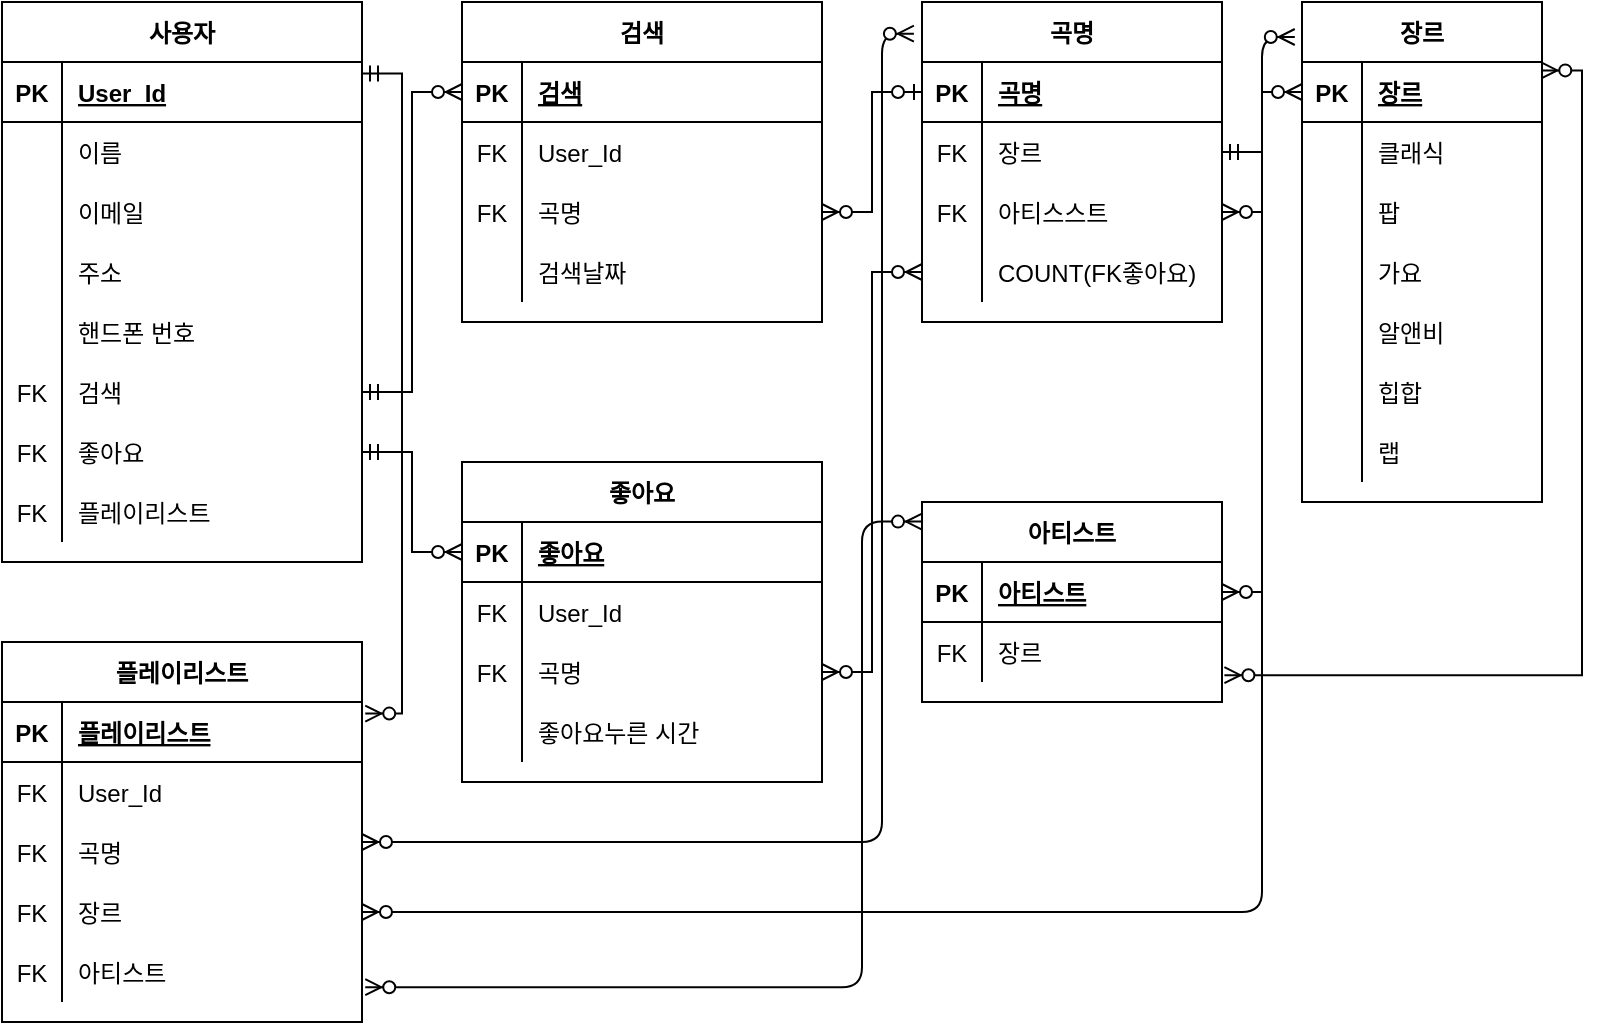 <mxfile version="20.2.6" type="device"><diagram id="R2lEEEUBdFMjLlhIrx00" name="Page-1"><mxGraphModel dx="1038" dy="539" grid="1" gridSize="10" guides="1" tooltips="1" connect="1" arrows="1" fold="1" page="1" pageScale="1" pageWidth="850" pageHeight="1100" math="0" shadow="0" extFonts="Permanent Marker^https://fonts.googleapis.com/css?family=Permanent+Marker"><root><mxCell id="0"/><mxCell id="1" parent="0"/><mxCell id="ErnVY5ElL0cFl8SHglEx-1" value="사용자" style="shape=table;startSize=30;container=1;collapsible=1;childLayout=tableLayout;fixedRows=1;rowLines=0;fontStyle=1;align=center;resizeLast=1;" vertex="1" parent="1"><mxGeometry x="30" y="40" width="180" height="280" as="geometry"/></mxCell><mxCell id="ErnVY5ElL0cFl8SHglEx-2" value="" style="shape=tableRow;horizontal=0;startSize=0;swimlaneHead=0;swimlaneBody=0;fillColor=none;collapsible=0;dropTarget=0;points=[[0,0.5],[1,0.5]];portConstraint=eastwest;top=0;left=0;right=0;bottom=1;" vertex="1" parent="ErnVY5ElL0cFl8SHglEx-1"><mxGeometry y="30" width="180" height="30" as="geometry"/></mxCell><mxCell id="ErnVY5ElL0cFl8SHglEx-3" value="PK" style="shape=partialRectangle;connectable=0;fillColor=none;top=0;left=0;bottom=0;right=0;fontStyle=1;overflow=hidden;" vertex="1" parent="ErnVY5ElL0cFl8SHglEx-2"><mxGeometry width="30" height="30" as="geometry"><mxRectangle width="30" height="30" as="alternateBounds"/></mxGeometry></mxCell><mxCell id="ErnVY5ElL0cFl8SHglEx-4" value="User_Id" style="shape=partialRectangle;connectable=0;fillColor=none;top=0;left=0;bottom=0;right=0;align=left;spacingLeft=6;fontStyle=5;overflow=hidden;" vertex="1" parent="ErnVY5ElL0cFl8SHglEx-2"><mxGeometry x="30" width="150" height="30" as="geometry"><mxRectangle width="150" height="30" as="alternateBounds"/></mxGeometry></mxCell><mxCell id="ErnVY5ElL0cFl8SHglEx-5" value="" style="shape=tableRow;horizontal=0;startSize=0;swimlaneHead=0;swimlaneBody=0;fillColor=none;collapsible=0;dropTarget=0;points=[[0,0.5],[1,0.5]];portConstraint=eastwest;top=0;left=0;right=0;bottom=0;" vertex="1" parent="ErnVY5ElL0cFl8SHglEx-1"><mxGeometry y="60" width="180" height="30" as="geometry"/></mxCell><mxCell id="ErnVY5ElL0cFl8SHglEx-6" value="" style="shape=partialRectangle;connectable=0;fillColor=none;top=0;left=0;bottom=0;right=0;editable=1;overflow=hidden;" vertex="1" parent="ErnVY5ElL0cFl8SHglEx-5"><mxGeometry width="30" height="30" as="geometry"><mxRectangle width="30" height="30" as="alternateBounds"/></mxGeometry></mxCell><mxCell id="ErnVY5ElL0cFl8SHglEx-7" value="이름" style="shape=partialRectangle;connectable=0;fillColor=none;top=0;left=0;bottom=0;right=0;align=left;spacingLeft=6;overflow=hidden;" vertex="1" parent="ErnVY5ElL0cFl8SHglEx-5"><mxGeometry x="30" width="150" height="30" as="geometry"><mxRectangle width="150" height="30" as="alternateBounds"/></mxGeometry></mxCell><mxCell id="ErnVY5ElL0cFl8SHglEx-8" value="" style="shape=tableRow;horizontal=0;startSize=0;swimlaneHead=0;swimlaneBody=0;fillColor=none;collapsible=0;dropTarget=0;points=[[0,0.5],[1,0.5]];portConstraint=eastwest;top=0;left=0;right=0;bottom=0;" vertex="1" parent="ErnVY5ElL0cFl8SHglEx-1"><mxGeometry y="90" width="180" height="30" as="geometry"/></mxCell><mxCell id="ErnVY5ElL0cFl8SHglEx-9" value="" style="shape=partialRectangle;connectable=0;fillColor=none;top=0;left=0;bottom=0;right=0;editable=1;overflow=hidden;" vertex="1" parent="ErnVY5ElL0cFl8SHglEx-8"><mxGeometry width="30" height="30" as="geometry"><mxRectangle width="30" height="30" as="alternateBounds"/></mxGeometry></mxCell><mxCell id="ErnVY5ElL0cFl8SHglEx-10" value="이메일" style="shape=partialRectangle;connectable=0;fillColor=none;top=0;left=0;bottom=0;right=0;align=left;spacingLeft=6;overflow=hidden;" vertex="1" parent="ErnVY5ElL0cFl8SHglEx-8"><mxGeometry x="30" width="150" height="30" as="geometry"><mxRectangle width="150" height="30" as="alternateBounds"/></mxGeometry></mxCell><mxCell id="ErnVY5ElL0cFl8SHglEx-11" value="" style="shape=tableRow;horizontal=0;startSize=0;swimlaneHead=0;swimlaneBody=0;fillColor=none;collapsible=0;dropTarget=0;points=[[0,0.5],[1,0.5]];portConstraint=eastwest;top=0;left=0;right=0;bottom=0;" vertex="1" parent="ErnVY5ElL0cFl8SHglEx-1"><mxGeometry y="120" width="180" height="30" as="geometry"/></mxCell><mxCell id="ErnVY5ElL0cFl8SHglEx-12" value="" style="shape=partialRectangle;connectable=0;fillColor=none;top=0;left=0;bottom=0;right=0;editable=1;overflow=hidden;" vertex="1" parent="ErnVY5ElL0cFl8SHglEx-11"><mxGeometry width="30" height="30" as="geometry"><mxRectangle width="30" height="30" as="alternateBounds"/></mxGeometry></mxCell><mxCell id="ErnVY5ElL0cFl8SHglEx-13" value="주소" style="shape=partialRectangle;connectable=0;fillColor=none;top=0;left=0;bottom=0;right=0;align=left;spacingLeft=6;overflow=hidden;" vertex="1" parent="ErnVY5ElL0cFl8SHglEx-11"><mxGeometry x="30" width="150" height="30" as="geometry"><mxRectangle width="150" height="30" as="alternateBounds"/></mxGeometry></mxCell><mxCell id="ErnVY5ElL0cFl8SHglEx-14" value="" style="shape=tableRow;horizontal=0;startSize=0;swimlaneHead=0;swimlaneBody=0;fillColor=none;collapsible=0;dropTarget=0;points=[[0,0.5],[1,0.5]];portConstraint=eastwest;top=0;left=0;right=0;bottom=0;" vertex="1" parent="ErnVY5ElL0cFl8SHglEx-1"><mxGeometry y="150" width="180" height="30" as="geometry"/></mxCell><mxCell id="ErnVY5ElL0cFl8SHglEx-15" value="" style="shape=partialRectangle;connectable=0;fillColor=none;top=0;left=0;bottom=0;right=0;editable=1;overflow=hidden;" vertex="1" parent="ErnVY5ElL0cFl8SHglEx-14"><mxGeometry width="30" height="30" as="geometry"><mxRectangle width="30" height="30" as="alternateBounds"/></mxGeometry></mxCell><mxCell id="ErnVY5ElL0cFl8SHglEx-16" value="핸드폰 번호" style="shape=partialRectangle;connectable=0;fillColor=none;top=0;left=0;bottom=0;right=0;align=left;spacingLeft=6;overflow=hidden;" vertex="1" parent="ErnVY5ElL0cFl8SHglEx-14"><mxGeometry x="30" width="150" height="30" as="geometry"><mxRectangle width="150" height="30" as="alternateBounds"/></mxGeometry></mxCell><mxCell id="ErnVY5ElL0cFl8SHglEx-17" value="" style="shape=tableRow;horizontal=0;startSize=0;swimlaneHead=0;swimlaneBody=0;fillColor=none;collapsible=0;dropTarget=0;points=[[0,0.5],[1,0.5]];portConstraint=eastwest;top=0;left=0;right=0;bottom=0;" vertex="1" parent="ErnVY5ElL0cFl8SHglEx-1"><mxGeometry y="180" width="180" height="30" as="geometry"/></mxCell><mxCell id="ErnVY5ElL0cFl8SHglEx-18" value="FK" style="shape=partialRectangle;connectable=0;fillColor=none;top=0;left=0;bottom=0;right=0;editable=1;overflow=hidden;" vertex="1" parent="ErnVY5ElL0cFl8SHglEx-17"><mxGeometry width="30" height="30" as="geometry"><mxRectangle width="30" height="30" as="alternateBounds"/></mxGeometry></mxCell><mxCell id="ErnVY5ElL0cFl8SHglEx-19" value="검색" style="shape=partialRectangle;connectable=0;fillColor=none;top=0;left=0;bottom=0;right=0;align=left;spacingLeft=6;overflow=hidden;" vertex="1" parent="ErnVY5ElL0cFl8SHglEx-17"><mxGeometry x="30" width="150" height="30" as="geometry"><mxRectangle width="150" height="30" as="alternateBounds"/></mxGeometry></mxCell><mxCell id="ErnVY5ElL0cFl8SHglEx-20" value="" style="shape=tableRow;horizontal=0;startSize=0;swimlaneHead=0;swimlaneBody=0;fillColor=none;collapsible=0;dropTarget=0;points=[[0,0.5],[1,0.5]];portConstraint=eastwest;top=0;left=0;right=0;bottom=0;" vertex="1" parent="ErnVY5ElL0cFl8SHglEx-1"><mxGeometry y="210" width="180" height="30" as="geometry"/></mxCell><mxCell id="ErnVY5ElL0cFl8SHglEx-21" value="FK" style="shape=partialRectangle;connectable=0;fillColor=none;top=0;left=0;bottom=0;right=0;editable=1;overflow=hidden;" vertex="1" parent="ErnVY5ElL0cFl8SHglEx-20"><mxGeometry width="30" height="30" as="geometry"><mxRectangle width="30" height="30" as="alternateBounds"/></mxGeometry></mxCell><mxCell id="ErnVY5ElL0cFl8SHglEx-22" value="좋아요" style="shape=partialRectangle;connectable=0;fillColor=none;top=0;left=0;bottom=0;right=0;align=left;spacingLeft=6;overflow=hidden;" vertex="1" parent="ErnVY5ElL0cFl8SHglEx-20"><mxGeometry x="30" width="150" height="30" as="geometry"><mxRectangle width="150" height="30" as="alternateBounds"/></mxGeometry></mxCell><mxCell id="ErnVY5ElL0cFl8SHglEx-23" value="" style="shape=tableRow;horizontal=0;startSize=0;swimlaneHead=0;swimlaneBody=0;fillColor=none;collapsible=0;dropTarget=0;points=[[0,0.5],[1,0.5]];portConstraint=eastwest;top=0;left=0;right=0;bottom=0;" vertex="1" parent="ErnVY5ElL0cFl8SHglEx-1"><mxGeometry y="240" width="180" height="30" as="geometry"/></mxCell><mxCell id="ErnVY5ElL0cFl8SHglEx-24" value="FK" style="shape=partialRectangle;connectable=0;fillColor=none;top=0;left=0;bottom=0;right=0;editable=1;overflow=hidden;" vertex="1" parent="ErnVY5ElL0cFl8SHglEx-23"><mxGeometry width="30" height="30" as="geometry"><mxRectangle width="30" height="30" as="alternateBounds"/></mxGeometry></mxCell><mxCell id="ErnVY5ElL0cFl8SHglEx-25" value="플레이리스트" style="shape=partialRectangle;connectable=0;fillColor=none;top=0;left=0;bottom=0;right=0;align=left;spacingLeft=6;overflow=hidden;" vertex="1" parent="ErnVY5ElL0cFl8SHglEx-23"><mxGeometry x="30" width="150" height="30" as="geometry"><mxRectangle width="150" height="30" as="alternateBounds"/></mxGeometry></mxCell><mxCell id="ErnVY5ElL0cFl8SHglEx-26" value="검색" style="shape=table;startSize=30;container=1;collapsible=1;childLayout=tableLayout;fixedRows=1;rowLines=0;fontStyle=1;align=center;resizeLast=1;" vertex="1" parent="1"><mxGeometry x="260" y="40" width="180" height="160" as="geometry"/></mxCell><mxCell id="ErnVY5ElL0cFl8SHglEx-27" value="" style="shape=tableRow;horizontal=0;startSize=0;swimlaneHead=0;swimlaneBody=0;fillColor=none;collapsible=0;dropTarget=0;points=[[0,0.5],[1,0.5]];portConstraint=eastwest;top=0;left=0;right=0;bottom=1;" vertex="1" parent="ErnVY5ElL0cFl8SHglEx-26"><mxGeometry y="30" width="180" height="30" as="geometry"/></mxCell><mxCell id="ErnVY5ElL0cFl8SHglEx-28" value="PK" style="shape=partialRectangle;connectable=0;fillColor=none;top=0;left=0;bottom=0;right=0;fontStyle=1;overflow=hidden;" vertex="1" parent="ErnVY5ElL0cFl8SHglEx-27"><mxGeometry width="30" height="30" as="geometry"><mxRectangle width="30" height="30" as="alternateBounds"/></mxGeometry></mxCell><mxCell id="ErnVY5ElL0cFl8SHglEx-29" value="검색" style="shape=partialRectangle;connectable=0;fillColor=none;top=0;left=0;bottom=0;right=0;align=left;spacingLeft=6;fontStyle=5;overflow=hidden;" vertex="1" parent="ErnVY5ElL0cFl8SHglEx-27"><mxGeometry x="30" width="150" height="30" as="geometry"><mxRectangle width="150" height="30" as="alternateBounds"/></mxGeometry></mxCell><mxCell id="ErnVY5ElL0cFl8SHglEx-30" value="" style="shape=tableRow;horizontal=0;startSize=0;swimlaneHead=0;swimlaneBody=0;fillColor=none;collapsible=0;dropTarget=0;points=[[0,0.5],[1,0.5]];portConstraint=eastwest;top=0;left=0;right=0;bottom=0;" vertex="1" parent="ErnVY5ElL0cFl8SHglEx-26"><mxGeometry y="60" width="180" height="30" as="geometry"/></mxCell><mxCell id="ErnVY5ElL0cFl8SHglEx-31" value="FK" style="shape=partialRectangle;connectable=0;fillColor=none;top=0;left=0;bottom=0;right=0;editable=1;overflow=hidden;" vertex="1" parent="ErnVY5ElL0cFl8SHglEx-30"><mxGeometry width="30" height="30" as="geometry"><mxRectangle width="30" height="30" as="alternateBounds"/></mxGeometry></mxCell><mxCell id="ErnVY5ElL0cFl8SHglEx-32" value="User_Id" style="shape=partialRectangle;connectable=0;fillColor=none;top=0;left=0;bottom=0;right=0;align=left;spacingLeft=6;overflow=hidden;" vertex="1" parent="ErnVY5ElL0cFl8SHglEx-30"><mxGeometry x="30" width="150" height="30" as="geometry"><mxRectangle width="150" height="30" as="alternateBounds"/></mxGeometry></mxCell><mxCell id="ErnVY5ElL0cFl8SHglEx-33" value="" style="shape=tableRow;horizontal=0;startSize=0;swimlaneHead=0;swimlaneBody=0;fillColor=none;collapsible=0;dropTarget=0;points=[[0,0.5],[1,0.5]];portConstraint=eastwest;top=0;left=0;right=0;bottom=0;" vertex="1" parent="ErnVY5ElL0cFl8SHglEx-26"><mxGeometry y="90" width="180" height="30" as="geometry"/></mxCell><mxCell id="ErnVY5ElL0cFl8SHglEx-34" value="FK" style="shape=partialRectangle;connectable=0;fillColor=none;top=0;left=0;bottom=0;right=0;editable=1;overflow=hidden;" vertex="1" parent="ErnVY5ElL0cFl8SHglEx-33"><mxGeometry width="30" height="30" as="geometry"><mxRectangle width="30" height="30" as="alternateBounds"/></mxGeometry></mxCell><mxCell id="ErnVY5ElL0cFl8SHglEx-35" value="곡명" style="shape=partialRectangle;connectable=0;fillColor=none;top=0;left=0;bottom=0;right=0;align=left;spacingLeft=6;overflow=hidden;" vertex="1" parent="ErnVY5ElL0cFl8SHglEx-33"><mxGeometry x="30" width="150" height="30" as="geometry"><mxRectangle width="150" height="30" as="alternateBounds"/></mxGeometry></mxCell><mxCell id="ErnVY5ElL0cFl8SHglEx-36" value="" style="shape=tableRow;horizontal=0;startSize=0;swimlaneHead=0;swimlaneBody=0;fillColor=none;collapsible=0;dropTarget=0;points=[[0,0.5],[1,0.5]];portConstraint=eastwest;top=0;left=0;right=0;bottom=0;" vertex="1" parent="ErnVY5ElL0cFl8SHglEx-26"><mxGeometry y="120" width="180" height="30" as="geometry"/></mxCell><mxCell id="ErnVY5ElL0cFl8SHglEx-37" value="" style="shape=partialRectangle;connectable=0;fillColor=none;top=0;left=0;bottom=0;right=0;editable=1;overflow=hidden;" vertex="1" parent="ErnVY5ElL0cFl8SHglEx-36"><mxGeometry width="30" height="30" as="geometry"><mxRectangle width="30" height="30" as="alternateBounds"/></mxGeometry></mxCell><mxCell id="ErnVY5ElL0cFl8SHglEx-38" value="검색날짜" style="shape=partialRectangle;connectable=0;fillColor=none;top=0;left=0;bottom=0;right=0;align=left;spacingLeft=6;overflow=hidden;" vertex="1" parent="ErnVY5ElL0cFl8SHglEx-36"><mxGeometry x="30" width="150" height="30" as="geometry"><mxRectangle width="150" height="30" as="alternateBounds"/></mxGeometry></mxCell><mxCell id="ErnVY5ElL0cFl8SHglEx-39" value="곡명" style="shape=table;startSize=30;container=1;collapsible=1;childLayout=tableLayout;fixedRows=1;rowLines=0;fontStyle=1;align=center;resizeLast=1;" vertex="1" parent="1"><mxGeometry x="490" y="40" width="150" height="160" as="geometry"/></mxCell><mxCell id="ErnVY5ElL0cFl8SHglEx-40" value="" style="shape=tableRow;horizontal=0;startSize=0;swimlaneHead=0;swimlaneBody=0;fillColor=none;collapsible=0;dropTarget=0;points=[[0,0.5],[1,0.5]];portConstraint=eastwest;top=0;left=0;right=0;bottom=1;" vertex="1" parent="ErnVY5ElL0cFl8SHglEx-39"><mxGeometry y="30" width="150" height="30" as="geometry"/></mxCell><mxCell id="ErnVY5ElL0cFl8SHglEx-41" value="PK" style="shape=partialRectangle;connectable=0;fillColor=none;top=0;left=0;bottom=0;right=0;fontStyle=1;overflow=hidden;" vertex="1" parent="ErnVY5ElL0cFl8SHglEx-40"><mxGeometry width="30" height="30" as="geometry"><mxRectangle width="30" height="30" as="alternateBounds"/></mxGeometry></mxCell><mxCell id="ErnVY5ElL0cFl8SHglEx-42" value="곡명" style="shape=partialRectangle;connectable=0;fillColor=none;top=0;left=0;bottom=0;right=0;align=left;spacingLeft=6;fontStyle=5;overflow=hidden;" vertex="1" parent="ErnVY5ElL0cFl8SHglEx-40"><mxGeometry x="30" width="120" height="30" as="geometry"><mxRectangle width="120" height="30" as="alternateBounds"/></mxGeometry></mxCell><mxCell id="ErnVY5ElL0cFl8SHglEx-43" value="" style="shape=tableRow;horizontal=0;startSize=0;swimlaneHead=0;swimlaneBody=0;fillColor=none;collapsible=0;dropTarget=0;points=[[0,0.5],[1,0.5]];portConstraint=eastwest;top=0;left=0;right=0;bottom=0;" vertex="1" parent="ErnVY5ElL0cFl8SHglEx-39"><mxGeometry y="60" width="150" height="30" as="geometry"/></mxCell><mxCell id="ErnVY5ElL0cFl8SHglEx-44" value="FK" style="shape=partialRectangle;connectable=0;fillColor=none;top=0;left=0;bottom=0;right=0;editable=1;overflow=hidden;" vertex="1" parent="ErnVY5ElL0cFl8SHglEx-43"><mxGeometry width="30" height="30" as="geometry"><mxRectangle width="30" height="30" as="alternateBounds"/></mxGeometry></mxCell><mxCell id="ErnVY5ElL0cFl8SHglEx-45" value="장르" style="shape=partialRectangle;connectable=0;fillColor=none;top=0;left=0;bottom=0;right=0;align=left;spacingLeft=6;overflow=hidden;" vertex="1" parent="ErnVY5ElL0cFl8SHglEx-43"><mxGeometry x="30" width="120" height="30" as="geometry"><mxRectangle width="120" height="30" as="alternateBounds"/></mxGeometry></mxCell><mxCell id="ErnVY5ElL0cFl8SHglEx-46" value="" style="shape=tableRow;horizontal=0;startSize=0;swimlaneHead=0;swimlaneBody=0;fillColor=none;collapsible=0;dropTarget=0;points=[[0,0.5],[1,0.5]];portConstraint=eastwest;top=0;left=0;right=0;bottom=0;" vertex="1" parent="ErnVY5ElL0cFl8SHglEx-39"><mxGeometry y="90" width="150" height="30" as="geometry"/></mxCell><mxCell id="ErnVY5ElL0cFl8SHglEx-47" value="FK" style="shape=partialRectangle;connectable=0;fillColor=none;top=0;left=0;bottom=0;right=0;editable=1;overflow=hidden;" vertex="1" parent="ErnVY5ElL0cFl8SHglEx-46"><mxGeometry width="30" height="30" as="geometry"><mxRectangle width="30" height="30" as="alternateBounds"/></mxGeometry></mxCell><mxCell id="ErnVY5ElL0cFl8SHglEx-48" value="아티스스트" style="shape=partialRectangle;connectable=0;fillColor=none;top=0;left=0;bottom=0;right=0;align=left;spacingLeft=6;overflow=hidden;" vertex="1" parent="ErnVY5ElL0cFl8SHglEx-46"><mxGeometry x="30" width="120" height="30" as="geometry"><mxRectangle width="120" height="30" as="alternateBounds"/></mxGeometry></mxCell><mxCell id="ErnVY5ElL0cFl8SHglEx-49" value="" style="shape=tableRow;horizontal=0;startSize=0;swimlaneHead=0;swimlaneBody=0;fillColor=none;collapsible=0;dropTarget=0;points=[[0,0.5],[1,0.5]];portConstraint=eastwest;top=0;left=0;right=0;bottom=0;" vertex="1" parent="ErnVY5ElL0cFl8SHglEx-39"><mxGeometry y="120" width="150" height="30" as="geometry"/></mxCell><mxCell id="ErnVY5ElL0cFl8SHglEx-50" value="" style="shape=partialRectangle;connectable=0;fillColor=none;top=0;left=0;bottom=0;right=0;editable=1;overflow=hidden;" vertex="1" parent="ErnVY5ElL0cFl8SHglEx-49"><mxGeometry width="30" height="30" as="geometry"><mxRectangle width="30" height="30" as="alternateBounds"/></mxGeometry></mxCell><mxCell id="ErnVY5ElL0cFl8SHglEx-51" value="COUNT(FK좋아요)" style="shape=partialRectangle;connectable=0;fillColor=none;top=0;left=0;bottom=0;right=0;align=left;spacingLeft=6;overflow=hidden;" vertex="1" parent="ErnVY5ElL0cFl8SHglEx-49"><mxGeometry x="30" width="120" height="30" as="geometry"><mxRectangle width="120" height="30" as="alternateBounds"/></mxGeometry></mxCell><mxCell id="ErnVY5ElL0cFl8SHglEx-52" value="장르" style="shape=table;startSize=30;container=1;collapsible=1;childLayout=tableLayout;fixedRows=1;rowLines=0;fontStyle=1;align=center;resizeLast=1;" vertex="1" parent="1"><mxGeometry x="680" y="40" width="120" height="250" as="geometry"/></mxCell><mxCell id="ErnVY5ElL0cFl8SHglEx-53" value="" style="shape=tableRow;horizontal=0;startSize=0;swimlaneHead=0;swimlaneBody=0;fillColor=none;collapsible=0;dropTarget=0;points=[[0,0.5],[1,0.5]];portConstraint=eastwest;top=0;left=0;right=0;bottom=1;" vertex="1" parent="ErnVY5ElL0cFl8SHglEx-52"><mxGeometry y="30" width="120" height="30" as="geometry"/></mxCell><mxCell id="ErnVY5ElL0cFl8SHglEx-54" value="PK" style="shape=partialRectangle;connectable=0;fillColor=none;top=0;left=0;bottom=0;right=0;fontStyle=1;overflow=hidden;" vertex="1" parent="ErnVY5ElL0cFl8SHglEx-53"><mxGeometry width="30" height="30" as="geometry"><mxRectangle width="30" height="30" as="alternateBounds"/></mxGeometry></mxCell><mxCell id="ErnVY5ElL0cFl8SHglEx-55" value="장르" style="shape=partialRectangle;connectable=0;fillColor=none;top=0;left=0;bottom=0;right=0;align=left;spacingLeft=6;fontStyle=5;overflow=hidden;" vertex="1" parent="ErnVY5ElL0cFl8SHglEx-53"><mxGeometry x="30" width="90" height="30" as="geometry"><mxRectangle width="90" height="30" as="alternateBounds"/></mxGeometry></mxCell><mxCell id="ErnVY5ElL0cFl8SHglEx-56" value="" style="shape=tableRow;horizontal=0;startSize=0;swimlaneHead=0;swimlaneBody=0;fillColor=none;collapsible=0;dropTarget=0;points=[[0,0.5],[1,0.5]];portConstraint=eastwest;top=0;left=0;right=0;bottom=0;" vertex="1" parent="ErnVY5ElL0cFl8SHglEx-52"><mxGeometry y="60" width="120" height="30" as="geometry"/></mxCell><mxCell id="ErnVY5ElL0cFl8SHglEx-57" value="" style="shape=partialRectangle;connectable=0;fillColor=none;top=0;left=0;bottom=0;right=0;editable=1;overflow=hidden;" vertex="1" parent="ErnVY5ElL0cFl8SHglEx-56"><mxGeometry width="30" height="30" as="geometry"><mxRectangle width="30" height="30" as="alternateBounds"/></mxGeometry></mxCell><mxCell id="ErnVY5ElL0cFl8SHglEx-58" value="클래식" style="shape=partialRectangle;connectable=0;fillColor=none;top=0;left=0;bottom=0;right=0;align=left;spacingLeft=6;overflow=hidden;" vertex="1" parent="ErnVY5ElL0cFl8SHglEx-56"><mxGeometry x="30" width="90" height="30" as="geometry"><mxRectangle width="90" height="30" as="alternateBounds"/></mxGeometry></mxCell><mxCell id="ErnVY5ElL0cFl8SHglEx-59" value="" style="shape=tableRow;horizontal=0;startSize=0;swimlaneHead=0;swimlaneBody=0;fillColor=none;collapsible=0;dropTarget=0;points=[[0,0.5],[1,0.5]];portConstraint=eastwest;top=0;left=0;right=0;bottom=0;" vertex="1" parent="ErnVY5ElL0cFl8SHglEx-52"><mxGeometry y="90" width="120" height="30" as="geometry"/></mxCell><mxCell id="ErnVY5ElL0cFl8SHglEx-60" value="" style="shape=partialRectangle;connectable=0;fillColor=none;top=0;left=0;bottom=0;right=0;editable=1;overflow=hidden;" vertex="1" parent="ErnVY5ElL0cFl8SHglEx-59"><mxGeometry width="30" height="30" as="geometry"><mxRectangle width="30" height="30" as="alternateBounds"/></mxGeometry></mxCell><mxCell id="ErnVY5ElL0cFl8SHglEx-61" value="팝" style="shape=partialRectangle;connectable=0;fillColor=none;top=0;left=0;bottom=0;right=0;align=left;spacingLeft=6;overflow=hidden;" vertex="1" parent="ErnVY5ElL0cFl8SHglEx-59"><mxGeometry x="30" width="90" height="30" as="geometry"><mxRectangle width="90" height="30" as="alternateBounds"/></mxGeometry></mxCell><mxCell id="ErnVY5ElL0cFl8SHglEx-62" value="" style="shape=tableRow;horizontal=0;startSize=0;swimlaneHead=0;swimlaneBody=0;fillColor=none;collapsible=0;dropTarget=0;points=[[0,0.5],[1,0.5]];portConstraint=eastwest;top=0;left=0;right=0;bottom=0;" vertex="1" parent="ErnVY5ElL0cFl8SHglEx-52"><mxGeometry y="120" width="120" height="30" as="geometry"/></mxCell><mxCell id="ErnVY5ElL0cFl8SHglEx-63" value="" style="shape=partialRectangle;connectable=0;fillColor=none;top=0;left=0;bottom=0;right=0;editable=1;overflow=hidden;" vertex="1" parent="ErnVY5ElL0cFl8SHglEx-62"><mxGeometry width="30" height="30" as="geometry"><mxRectangle width="30" height="30" as="alternateBounds"/></mxGeometry></mxCell><mxCell id="ErnVY5ElL0cFl8SHglEx-64" value="가요" style="shape=partialRectangle;connectable=0;fillColor=none;top=0;left=0;bottom=0;right=0;align=left;spacingLeft=6;overflow=hidden;" vertex="1" parent="ErnVY5ElL0cFl8SHglEx-62"><mxGeometry x="30" width="90" height="30" as="geometry"><mxRectangle width="90" height="30" as="alternateBounds"/></mxGeometry></mxCell><mxCell id="ErnVY5ElL0cFl8SHglEx-65" value="" style="shape=tableRow;horizontal=0;startSize=0;swimlaneHead=0;swimlaneBody=0;fillColor=none;collapsible=0;dropTarget=0;points=[[0,0.5],[1,0.5]];portConstraint=eastwest;top=0;left=0;right=0;bottom=0;" vertex="1" parent="ErnVY5ElL0cFl8SHglEx-52"><mxGeometry y="150" width="120" height="30" as="geometry"/></mxCell><mxCell id="ErnVY5ElL0cFl8SHglEx-66" value="" style="shape=partialRectangle;connectable=0;fillColor=none;top=0;left=0;bottom=0;right=0;editable=1;overflow=hidden;" vertex="1" parent="ErnVY5ElL0cFl8SHglEx-65"><mxGeometry width="30" height="30" as="geometry"><mxRectangle width="30" height="30" as="alternateBounds"/></mxGeometry></mxCell><mxCell id="ErnVY5ElL0cFl8SHglEx-67" value="알앤비" style="shape=partialRectangle;connectable=0;fillColor=none;top=0;left=0;bottom=0;right=0;align=left;spacingLeft=6;overflow=hidden;" vertex="1" parent="ErnVY5ElL0cFl8SHglEx-65"><mxGeometry x="30" width="90" height="30" as="geometry"><mxRectangle width="90" height="30" as="alternateBounds"/></mxGeometry></mxCell><mxCell id="ErnVY5ElL0cFl8SHglEx-68" value="" style="shape=tableRow;horizontal=0;startSize=0;swimlaneHead=0;swimlaneBody=0;fillColor=none;collapsible=0;dropTarget=0;points=[[0,0.5],[1,0.5]];portConstraint=eastwest;top=0;left=0;right=0;bottom=0;" vertex="1" parent="ErnVY5ElL0cFl8SHglEx-52"><mxGeometry y="180" width="120" height="30" as="geometry"/></mxCell><mxCell id="ErnVY5ElL0cFl8SHglEx-69" value="" style="shape=partialRectangle;connectable=0;fillColor=none;top=0;left=0;bottom=0;right=0;editable=1;overflow=hidden;" vertex="1" parent="ErnVY5ElL0cFl8SHglEx-68"><mxGeometry width="30" height="30" as="geometry"><mxRectangle width="30" height="30" as="alternateBounds"/></mxGeometry></mxCell><mxCell id="ErnVY5ElL0cFl8SHglEx-70" value="힙합" style="shape=partialRectangle;connectable=0;fillColor=none;top=0;left=0;bottom=0;right=0;align=left;spacingLeft=6;overflow=hidden;" vertex="1" parent="ErnVY5ElL0cFl8SHglEx-68"><mxGeometry x="30" width="90" height="30" as="geometry"><mxRectangle width="90" height="30" as="alternateBounds"/></mxGeometry></mxCell><mxCell id="ErnVY5ElL0cFl8SHglEx-71" value="" style="shape=tableRow;horizontal=0;startSize=0;swimlaneHead=0;swimlaneBody=0;fillColor=none;collapsible=0;dropTarget=0;points=[[0,0.5],[1,0.5]];portConstraint=eastwest;top=0;left=0;right=0;bottom=0;" vertex="1" parent="ErnVY5ElL0cFl8SHglEx-52"><mxGeometry y="210" width="120" height="30" as="geometry"/></mxCell><mxCell id="ErnVY5ElL0cFl8SHglEx-72" value="" style="shape=partialRectangle;connectable=0;fillColor=none;top=0;left=0;bottom=0;right=0;editable=1;overflow=hidden;" vertex="1" parent="ErnVY5ElL0cFl8SHglEx-71"><mxGeometry width="30" height="30" as="geometry"><mxRectangle width="30" height="30" as="alternateBounds"/></mxGeometry></mxCell><mxCell id="ErnVY5ElL0cFl8SHglEx-73" value="랩" style="shape=partialRectangle;connectable=0;fillColor=none;top=0;left=0;bottom=0;right=0;align=left;spacingLeft=6;overflow=hidden;" vertex="1" parent="ErnVY5ElL0cFl8SHglEx-71"><mxGeometry x="30" width="90" height="30" as="geometry"><mxRectangle width="90" height="30" as="alternateBounds"/></mxGeometry></mxCell><mxCell id="ErnVY5ElL0cFl8SHglEx-74" value="아티스트" style="shape=table;startSize=30;container=1;collapsible=1;childLayout=tableLayout;fixedRows=1;rowLines=0;fontStyle=1;align=center;resizeLast=1;" vertex="1" parent="1"><mxGeometry x="490" y="290" width="150" height="100" as="geometry"/></mxCell><mxCell id="ErnVY5ElL0cFl8SHglEx-75" value="" style="shape=tableRow;horizontal=0;startSize=0;swimlaneHead=0;swimlaneBody=0;fillColor=none;collapsible=0;dropTarget=0;points=[[0,0.5],[1,0.5]];portConstraint=eastwest;top=0;left=0;right=0;bottom=1;" vertex="1" parent="ErnVY5ElL0cFl8SHglEx-74"><mxGeometry y="30" width="150" height="30" as="geometry"/></mxCell><mxCell id="ErnVY5ElL0cFl8SHglEx-76" value="PK" style="shape=partialRectangle;connectable=0;fillColor=none;top=0;left=0;bottom=0;right=0;fontStyle=1;overflow=hidden;" vertex="1" parent="ErnVY5ElL0cFl8SHglEx-75"><mxGeometry width="30" height="30" as="geometry"><mxRectangle width="30" height="30" as="alternateBounds"/></mxGeometry></mxCell><mxCell id="ErnVY5ElL0cFl8SHglEx-77" value="아티스트" style="shape=partialRectangle;connectable=0;fillColor=none;top=0;left=0;bottom=0;right=0;align=left;spacingLeft=6;fontStyle=5;overflow=hidden;" vertex="1" parent="ErnVY5ElL0cFl8SHglEx-75"><mxGeometry x="30" width="120" height="30" as="geometry"><mxRectangle width="120" height="30" as="alternateBounds"/></mxGeometry></mxCell><mxCell id="ErnVY5ElL0cFl8SHglEx-78" value="" style="shape=tableRow;horizontal=0;startSize=0;swimlaneHead=0;swimlaneBody=0;fillColor=none;collapsible=0;dropTarget=0;points=[[0,0.5],[1,0.5]];portConstraint=eastwest;top=0;left=0;right=0;bottom=0;" vertex="1" parent="ErnVY5ElL0cFl8SHglEx-74"><mxGeometry y="60" width="150" height="30" as="geometry"/></mxCell><mxCell id="ErnVY5ElL0cFl8SHglEx-79" value="FK" style="shape=partialRectangle;connectable=0;fillColor=none;top=0;left=0;bottom=0;right=0;editable=1;overflow=hidden;" vertex="1" parent="ErnVY5ElL0cFl8SHglEx-78"><mxGeometry width="30" height="30" as="geometry"><mxRectangle width="30" height="30" as="alternateBounds"/></mxGeometry></mxCell><mxCell id="ErnVY5ElL0cFl8SHglEx-80" value="장르" style="shape=partialRectangle;connectable=0;fillColor=none;top=0;left=0;bottom=0;right=0;align=left;spacingLeft=6;overflow=hidden;" vertex="1" parent="ErnVY5ElL0cFl8SHglEx-78"><mxGeometry x="30" width="120" height="30" as="geometry"><mxRectangle width="120" height="30" as="alternateBounds"/></mxGeometry></mxCell><mxCell id="ErnVY5ElL0cFl8SHglEx-87" value="좋아요" style="shape=table;startSize=30;container=1;collapsible=1;childLayout=tableLayout;fixedRows=1;rowLines=0;fontStyle=1;align=center;resizeLast=1;" vertex="1" parent="1"><mxGeometry x="260" y="270" width="180" height="160" as="geometry"/></mxCell><mxCell id="ErnVY5ElL0cFl8SHglEx-88" value="" style="shape=tableRow;horizontal=0;startSize=0;swimlaneHead=0;swimlaneBody=0;fillColor=none;collapsible=0;dropTarget=0;points=[[0,0.5],[1,0.5]];portConstraint=eastwest;top=0;left=0;right=0;bottom=1;" vertex="1" parent="ErnVY5ElL0cFl8SHglEx-87"><mxGeometry y="30" width="180" height="30" as="geometry"/></mxCell><mxCell id="ErnVY5ElL0cFl8SHglEx-89" value="PK" style="shape=partialRectangle;connectable=0;fillColor=none;top=0;left=0;bottom=0;right=0;fontStyle=1;overflow=hidden;" vertex="1" parent="ErnVY5ElL0cFl8SHglEx-88"><mxGeometry width="30" height="30" as="geometry"><mxRectangle width="30" height="30" as="alternateBounds"/></mxGeometry></mxCell><mxCell id="ErnVY5ElL0cFl8SHglEx-90" value="좋아요" style="shape=partialRectangle;connectable=0;fillColor=none;top=0;left=0;bottom=0;right=0;align=left;spacingLeft=6;fontStyle=5;overflow=hidden;" vertex="1" parent="ErnVY5ElL0cFl8SHglEx-88"><mxGeometry x="30" width="150" height="30" as="geometry"><mxRectangle width="150" height="30" as="alternateBounds"/></mxGeometry></mxCell><mxCell id="ErnVY5ElL0cFl8SHglEx-91" value="" style="shape=tableRow;horizontal=0;startSize=0;swimlaneHead=0;swimlaneBody=0;fillColor=none;collapsible=0;dropTarget=0;points=[[0,0.5],[1,0.5]];portConstraint=eastwest;top=0;left=0;right=0;bottom=0;" vertex="1" parent="ErnVY5ElL0cFl8SHglEx-87"><mxGeometry y="60" width="180" height="30" as="geometry"/></mxCell><mxCell id="ErnVY5ElL0cFl8SHglEx-92" value="FK" style="shape=partialRectangle;connectable=0;fillColor=none;top=0;left=0;bottom=0;right=0;editable=1;overflow=hidden;" vertex="1" parent="ErnVY5ElL0cFl8SHglEx-91"><mxGeometry width="30" height="30" as="geometry"><mxRectangle width="30" height="30" as="alternateBounds"/></mxGeometry></mxCell><mxCell id="ErnVY5ElL0cFl8SHglEx-93" value="User_Id" style="shape=partialRectangle;connectable=0;fillColor=none;top=0;left=0;bottom=0;right=0;align=left;spacingLeft=6;overflow=hidden;" vertex="1" parent="ErnVY5ElL0cFl8SHglEx-91"><mxGeometry x="30" width="150" height="30" as="geometry"><mxRectangle width="150" height="30" as="alternateBounds"/></mxGeometry></mxCell><mxCell id="ErnVY5ElL0cFl8SHglEx-94" value="" style="shape=tableRow;horizontal=0;startSize=0;swimlaneHead=0;swimlaneBody=0;fillColor=none;collapsible=0;dropTarget=0;points=[[0,0.5],[1,0.5]];portConstraint=eastwest;top=0;left=0;right=0;bottom=0;" vertex="1" parent="ErnVY5ElL0cFl8SHglEx-87"><mxGeometry y="90" width="180" height="30" as="geometry"/></mxCell><mxCell id="ErnVY5ElL0cFl8SHglEx-95" value="FK" style="shape=partialRectangle;connectable=0;fillColor=none;top=0;left=0;bottom=0;right=0;editable=1;overflow=hidden;" vertex="1" parent="ErnVY5ElL0cFl8SHglEx-94"><mxGeometry width="30" height="30" as="geometry"><mxRectangle width="30" height="30" as="alternateBounds"/></mxGeometry></mxCell><mxCell id="ErnVY5ElL0cFl8SHglEx-96" value="곡명" style="shape=partialRectangle;connectable=0;fillColor=none;top=0;left=0;bottom=0;right=0;align=left;spacingLeft=6;overflow=hidden;" vertex="1" parent="ErnVY5ElL0cFl8SHglEx-94"><mxGeometry x="30" width="150" height="30" as="geometry"><mxRectangle width="150" height="30" as="alternateBounds"/></mxGeometry></mxCell><mxCell id="ErnVY5ElL0cFl8SHglEx-97" value="" style="shape=tableRow;horizontal=0;startSize=0;swimlaneHead=0;swimlaneBody=0;fillColor=none;collapsible=0;dropTarget=0;points=[[0,0.5],[1,0.5]];portConstraint=eastwest;top=0;left=0;right=0;bottom=0;" vertex="1" parent="ErnVY5ElL0cFl8SHglEx-87"><mxGeometry y="120" width="180" height="30" as="geometry"/></mxCell><mxCell id="ErnVY5ElL0cFl8SHglEx-98" value="" style="shape=partialRectangle;connectable=0;fillColor=none;top=0;left=0;bottom=0;right=0;editable=1;overflow=hidden;" vertex="1" parent="ErnVY5ElL0cFl8SHglEx-97"><mxGeometry width="30" height="30" as="geometry"><mxRectangle width="30" height="30" as="alternateBounds"/></mxGeometry></mxCell><mxCell id="ErnVY5ElL0cFl8SHglEx-99" value="좋아요누른 시간" style="shape=partialRectangle;connectable=0;fillColor=none;top=0;left=0;bottom=0;right=0;align=left;spacingLeft=6;overflow=hidden;" vertex="1" parent="ErnVY5ElL0cFl8SHglEx-97"><mxGeometry x="30" width="150" height="30" as="geometry"><mxRectangle width="150" height="30" as="alternateBounds"/></mxGeometry></mxCell><mxCell id="ErnVY5ElL0cFl8SHglEx-100" value="플레이리스트" style="shape=table;startSize=30;container=1;collapsible=1;childLayout=tableLayout;fixedRows=1;rowLines=0;fontStyle=1;align=center;resizeLast=1;" vertex="1" parent="1"><mxGeometry x="30" y="360" width="180" height="190" as="geometry"/></mxCell><mxCell id="ErnVY5ElL0cFl8SHglEx-101" value="" style="shape=tableRow;horizontal=0;startSize=0;swimlaneHead=0;swimlaneBody=0;fillColor=none;collapsible=0;dropTarget=0;points=[[0,0.5],[1,0.5]];portConstraint=eastwest;top=0;left=0;right=0;bottom=1;" vertex="1" parent="ErnVY5ElL0cFl8SHglEx-100"><mxGeometry y="30" width="180" height="30" as="geometry"/></mxCell><mxCell id="ErnVY5ElL0cFl8SHglEx-102" value="PK" style="shape=partialRectangle;connectable=0;fillColor=none;top=0;left=0;bottom=0;right=0;fontStyle=1;overflow=hidden;" vertex="1" parent="ErnVY5ElL0cFl8SHglEx-101"><mxGeometry width="30" height="30" as="geometry"><mxRectangle width="30" height="30" as="alternateBounds"/></mxGeometry></mxCell><mxCell id="ErnVY5ElL0cFl8SHglEx-103" value="플레이리스트" style="shape=partialRectangle;connectable=0;fillColor=none;top=0;left=0;bottom=0;right=0;align=left;spacingLeft=6;fontStyle=5;overflow=hidden;" vertex="1" parent="ErnVY5ElL0cFl8SHglEx-101"><mxGeometry x="30" width="150" height="30" as="geometry"><mxRectangle width="150" height="30" as="alternateBounds"/></mxGeometry></mxCell><mxCell id="ErnVY5ElL0cFl8SHglEx-104" value="" style="shape=tableRow;horizontal=0;startSize=0;swimlaneHead=0;swimlaneBody=0;fillColor=none;collapsible=0;dropTarget=0;points=[[0,0.5],[1,0.5]];portConstraint=eastwest;top=0;left=0;right=0;bottom=0;" vertex="1" parent="ErnVY5ElL0cFl8SHglEx-100"><mxGeometry y="60" width="180" height="30" as="geometry"/></mxCell><mxCell id="ErnVY5ElL0cFl8SHglEx-105" value="FK" style="shape=partialRectangle;connectable=0;fillColor=none;top=0;left=0;bottom=0;right=0;editable=1;overflow=hidden;" vertex="1" parent="ErnVY5ElL0cFl8SHglEx-104"><mxGeometry width="30" height="30" as="geometry"><mxRectangle width="30" height="30" as="alternateBounds"/></mxGeometry></mxCell><mxCell id="ErnVY5ElL0cFl8SHglEx-106" value="User_Id" style="shape=partialRectangle;connectable=0;fillColor=none;top=0;left=0;bottom=0;right=0;align=left;spacingLeft=6;overflow=hidden;" vertex="1" parent="ErnVY5ElL0cFl8SHglEx-104"><mxGeometry x="30" width="150" height="30" as="geometry"><mxRectangle width="150" height="30" as="alternateBounds"/></mxGeometry></mxCell><mxCell id="ErnVY5ElL0cFl8SHglEx-107" value="" style="shape=tableRow;horizontal=0;startSize=0;swimlaneHead=0;swimlaneBody=0;fillColor=none;collapsible=0;dropTarget=0;points=[[0,0.5],[1,0.5]];portConstraint=eastwest;top=0;left=0;right=0;bottom=0;" vertex="1" parent="ErnVY5ElL0cFl8SHglEx-100"><mxGeometry y="90" width="180" height="30" as="geometry"/></mxCell><mxCell id="ErnVY5ElL0cFl8SHglEx-108" value="FK" style="shape=partialRectangle;connectable=0;fillColor=none;top=0;left=0;bottom=0;right=0;editable=1;overflow=hidden;" vertex="1" parent="ErnVY5ElL0cFl8SHglEx-107"><mxGeometry width="30" height="30" as="geometry"><mxRectangle width="30" height="30" as="alternateBounds"/></mxGeometry></mxCell><mxCell id="ErnVY5ElL0cFl8SHglEx-109" value="곡명" style="shape=partialRectangle;connectable=0;fillColor=none;top=0;left=0;bottom=0;right=0;align=left;spacingLeft=6;overflow=hidden;" vertex="1" parent="ErnVY5ElL0cFl8SHglEx-107"><mxGeometry x="30" width="150" height="30" as="geometry"><mxRectangle width="150" height="30" as="alternateBounds"/></mxGeometry></mxCell><mxCell id="ErnVY5ElL0cFl8SHglEx-110" value="" style="shape=tableRow;horizontal=0;startSize=0;swimlaneHead=0;swimlaneBody=0;fillColor=none;collapsible=0;dropTarget=0;points=[[0,0.5],[1,0.5]];portConstraint=eastwest;top=0;left=0;right=0;bottom=0;" vertex="1" parent="ErnVY5ElL0cFl8SHglEx-100"><mxGeometry y="120" width="180" height="30" as="geometry"/></mxCell><mxCell id="ErnVY5ElL0cFl8SHglEx-111" value="FK" style="shape=partialRectangle;connectable=0;fillColor=none;top=0;left=0;bottom=0;right=0;editable=1;overflow=hidden;" vertex="1" parent="ErnVY5ElL0cFl8SHglEx-110"><mxGeometry width="30" height="30" as="geometry"><mxRectangle width="30" height="30" as="alternateBounds"/></mxGeometry></mxCell><mxCell id="ErnVY5ElL0cFl8SHglEx-112" value="장르" style="shape=partialRectangle;connectable=0;fillColor=none;top=0;left=0;bottom=0;right=0;align=left;spacingLeft=6;overflow=hidden;" vertex="1" parent="ErnVY5ElL0cFl8SHglEx-110"><mxGeometry x="30" width="150" height="30" as="geometry"><mxRectangle width="150" height="30" as="alternateBounds"/></mxGeometry></mxCell><mxCell id="ErnVY5ElL0cFl8SHglEx-113" value="" style="shape=tableRow;horizontal=0;startSize=0;swimlaneHead=0;swimlaneBody=0;fillColor=none;collapsible=0;dropTarget=0;points=[[0,0.5],[1,0.5]];portConstraint=eastwest;top=0;left=0;right=0;bottom=0;" vertex="1" parent="ErnVY5ElL0cFl8SHglEx-100"><mxGeometry y="150" width="180" height="30" as="geometry"/></mxCell><mxCell id="ErnVY5ElL0cFl8SHglEx-114" value="FK" style="shape=partialRectangle;connectable=0;fillColor=none;top=0;left=0;bottom=0;right=0;editable=1;overflow=hidden;" vertex="1" parent="ErnVY5ElL0cFl8SHglEx-113"><mxGeometry width="30" height="30" as="geometry"><mxRectangle width="30" height="30" as="alternateBounds"/></mxGeometry></mxCell><mxCell id="ErnVY5ElL0cFl8SHglEx-115" value="아티스트" style="shape=partialRectangle;connectable=0;fillColor=none;top=0;left=0;bottom=0;right=0;align=left;spacingLeft=6;overflow=hidden;" vertex="1" parent="ErnVY5ElL0cFl8SHglEx-113"><mxGeometry x="30" width="150" height="30" as="geometry"><mxRectangle width="150" height="30" as="alternateBounds"/></mxGeometry></mxCell><mxCell id="ErnVY5ElL0cFl8SHglEx-116" value="" style="edgeStyle=elbowEdgeStyle;fontSize=12;html=1;endArrow=ERzeroToMany;startArrow=ERmandOne;rounded=0;exitX=1;exitY=0.5;exitDx=0;exitDy=0;entryX=0;entryY=0.5;entryDx=0;entryDy=0;" edge="1" parent="1" source="ErnVY5ElL0cFl8SHglEx-17" target="ErnVY5ElL0cFl8SHglEx-27"><mxGeometry width="100" height="100" relative="1" as="geometry"><mxPoint x="370" y="330" as="sourcePoint"/><mxPoint x="470" y="230" as="targetPoint"/></mxGeometry></mxCell><mxCell id="ErnVY5ElL0cFl8SHglEx-117" value="" style="edgeStyle=elbowEdgeStyle;fontSize=12;html=1;endArrow=ERzeroToMany;startArrow=ERzeroToOne;rounded=0;exitX=0;exitY=0.5;exitDx=0;exitDy=0;entryX=1;entryY=0.5;entryDx=0;entryDy=0;" edge="1" parent="1" source="ErnVY5ElL0cFl8SHglEx-40" target="ErnVY5ElL0cFl8SHglEx-33"><mxGeometry width="100" height="100" relative="1" as="geometry"><mxPoint x="370" y="330" as="sourcePoint"/><mxPoint x="480" y="230" as="targetPoint"/></mxGeometry></mxCell><mxCell id="ErnVY5ElL0cFl8SHglEx-118" value="" style="edgeStyle=elbowEdgeStyle;fontSize=12;html=1;endArrow=ERzeroToMany;startArrow=ERmandOne;rounded=0;entryX=0;entryY=0.5;entryDx=0;entryDy=0;exitX=1;exitY=0.5;exitDx=0;exitDy=0;" edge="1" parent="1" source="ErnVY5ElL0cFl8SHglEx-43" target="ErnVY5ElL0cFl8SHglEx-53"><mxGeometry width="100" height="100" relative="1" as="geometry"><mxPoint x="370" y="330" as="sourcePoint"/><mxPoint x="470" y="230" as="targetPoint"/></mxGeometry></mxCell><mxCell id="ErnVY5ElL0cFl8SHglEx-120" value="" style="edgeStyle=elbowEdgeStyle;fontSize=12;html=1;endArrow=ERzeroToMany;startArrow=ERmandOne;rounded=0;exitX=1;exitY=0.5;exitDx=0;exitDy=0;entryX=0;entryY=0.5;entryDx=0;entryDy=0;" edge="1" parent="1" source="ErnVY5ElL0cFl8SHglEx-20" target="ErnVY5ElL0cFl8SHglEx-88"><mxGeometry width="100" height="100" relative="1" as="geometry"><mxPoint x="370" y="330" as="sourcePoint"/><mxPoint x="470" y="230" as="targetPoint"/></mxGeometry></mxCell><mxCell id="ErnVY5ElL0cFl8SHglEx-121" value="" style="edgeStyle=elbowEdgeStyle;fontSize=12;html=1;endArrow=ERzeroToMany;endFill=1;startArrow=ERzeroToMany;rounded=0;exitX=1;exitY=0.5;exitDx=0;exitDy=0;entryX=0;entryY=0.5;entryDx=0;entryDy=0;" edge="1" parent="1" source="ErnVY5ElL0cFl8SHglEx-94" target="ErnVY5ElL0cFl8SHglEx-49"><mxGeometry width="100" height="100" relative="1" as="geometry"><mxPoint x="370" y="330" as="sourcePoint"/><mxPoint x="470" y="230" as="targetPoint"/></mxGeometry></mxCell><mxCell id="ErnVY5ElL0cFl8SHglEx-122" value="" style="edgeStyle=elbowEdgeStyle;fontSize=12;html=1;endArrow=ERzeroToMany;endFill=1;startArrow=ERzeroToMany;rounded=0;entryX=1;entryY=0.5;entryDx=0;entryDy=0;exitX=1;exitY=0.5;exitDx=0;exitDy=0;" edge="1" parent="1" source="ErnVY5ElL0cFl8SHglEx-75" target="ErnVY5ElL0cFl8SHglEx-46"><mxGeometry width="100" height="100" relative="1" as="geometry"><mxPoint x="370" y="330" as="sourcePoint"/><mxPoint x="470" y="230" as="targetPoint"/><Array as="points"><mxPoint x="660" y="240"/></Array></mxGeometry></mxCell><mxCell id="ErnVY5ElL0cFl8SHglEx-123" value="" style="edgeStyle=elbowEdgeStyle;fontSize=12;html=1;endArrow=ERzeroToMany;endFill=1;startArrow=ERzeroToMany;rounded=0;exitX=1.008;exitY=0.887;exitDx=0;exitDy=0;exitPerimeter=0;entryX=0.997;entryY=0.14;entryDx=0;entryDy=0;entryPerimeter=0;" edge="1" parent="1" source="ErnVY5ElL0cFl8SHglEx-78" target="ErnVY5ElL0cFl8SHglEx-53"><mxGeometry width="100" height="100" relative="1" as="geometry"><mxPoint x="370" y="330" as="sourcePoint"/><mxPoint x="470" y="230" as="targetPoint"/><Array as="points"><mxPoint x="820" y="230"/></Array></mxGeometry></mxCell><mxCell id="ErnVY5ElL0cFl8SHglEx-124" value="" style="edgeStyle=elbowEdgeStyle;fontSize=12;html=1;endArrow=ERzeroToMany;startArrow=ERmandOne;rounded=0;exitX=1;exitY=0.193;exitDx=0;exitDy=0;exitPerimeter=0;entryX=1.009;entryY=0.193;entryDx=0;entryDy=0;entryPerimeter=0;" edge="1" parent="1" source="ErnVY5ElL0cFl8SHglEx-2" target="ErnVY5ElL0cFl8SHglEx-101"><mxGeometry width="100" height="100" relative="1" as="geometry"><mxPoint x="370" y="330" as="sourcePoint"/><mxPoint x="470" y="230" as="targetPoint"/><Array as="points"><mxPoint x="230" y="250"/></Array></mxGeometry></mxCell><mxCell id="ErnVY5ElL0cFl8SHglEx-126" value="" style="edgeStyle=elbowEdgeStyle;fontSize=12;html=1;endArrow=ERzeroToMany;endFill=1;startArrow=ERzeroToMany;entryX=-0.027;entryY=0.099;entryDx=0;entryDy=0;entryPerimeter=0;" edge="1" parent="1" target="ErnVY5ElL0cFl8SHglEx-39"><mxGeometry width="100" height="100" relative="1" as="geometry"><mxPoint x="210" y="460" as="sourcePoint"/><mxPoint x="310" y="360" as="targetPoint"/><Array as="points"><mxPoint x="470" y="280"/></Array></mxGeometry></mxCell><mxCell id="ErnVY5ElL0cFl8SHglEx-128" value="" style="edgeStyle=elbowEdgeStyle;fontSize=12;html=1;endArrow=ERzeroToMany;endFill=1;startArrow=ERzeroToMany;exitX=1;exitY=0.5;exitDx=0;exitDy=0;entryX=-0.03;entryY=0.07;entryDx=0;entryDy=0;entryPerimeter=0;" edge="1" parent="1" source="ErnVY5ElL0cFl8SHglEx-110" target="ErnVY5ElL0cFl8SHglEx-52"><mxGeometry width="100" height="100" relative="1" as="geometry"><mxPoint x="370" y="330" as="sourcePoint"/><mxPoint x="470" y="230" as="targetPoint"/><Array as="points"><mxPoint x="660" y="300"/></Array></mxGeometry></mxCell><mxCell id="ErnVY5ElL0cFl8SHglEx-129" value="" style="edgeStyle=elbowEdgeStyle;fontSize=12;html=1;endArrow=ERzeroToMany;endFill=1;startArrow=ERzeroToMany;exitX=1.009;exitY=0.753;exitDx=0;exitDy=0;exitPerimeter=0;entryX=0;entryY=0.098;entryDx=0;entryDy=0;entryPerimeter=0;" edge="1" parent="1" source="ErnVY5ElL0cFl8SHglEx-113" target="ErnVY5ElL0cFl8SHglEx-74"><mxGeometry width="100" height="100" relative="1" as="geometry"><mxPoint x="370" y="330" as="sourcePoint"/><mxPoint x="470" y="230" as="targetPoint"/><Array as="points"><mxPoint x="460" y="430"/></Array></mxGeometry></mxCell></root></mxGraphModel></diagram></mxfile>